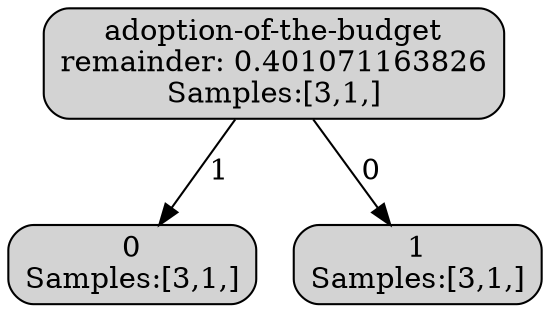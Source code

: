 digraph G {
  1 [label=<adoption-of-the-budget<br/>remainder: 0.401071163826<br/>Samples:[3,1,]>,
     shape=box, style="rounded,filled", ];
  2 [label=<0<br/>Samples:[3,1,]>, shape=box, style="rounded,filled", ];
  3 [label=<1<br/>Samples:[3,1,]>, shape=box, style="rounded,filled", ];


  1 -> 2 [label="1", ];
  1 -> 3 [label="0", ];

  }